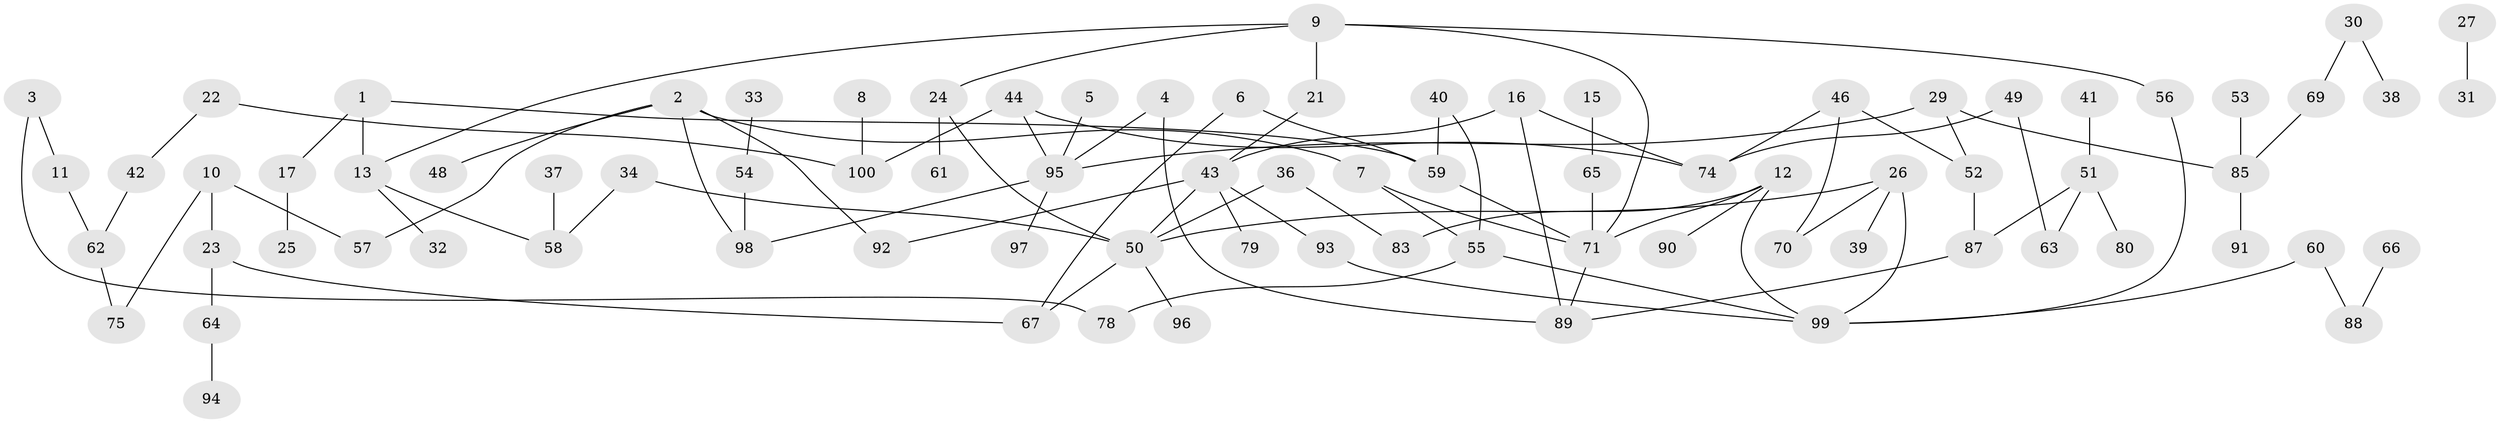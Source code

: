 // original degree distribution, {3: 0.21428571428571427, 2: 0.3, 4: 0.07857142857142857, 1: 0.24285714285714285, 0: 0.12142857142857143, 5: 0.014285714285714285, 6: 0.02857142857142857}
// Generated by graph-tools (version 1.1) at 2025/48/03/04/25 22:48:16]
// undirected, 83 vertices, 102 edges
graph export_dot {
  node [color=gray90,style=filled];
  1;
  2;
  3;
  4;
  5;
  6;
  7;
  8;
  9;
  10;
  11;
  12;
  13;
  15;
  16;
  17;
  21;
  22;
  23;
  24;
  25;
  26;
  27;
  29;
  30;
  31;
  32;
  33;
  34;
  36;
  37;
  38;
  39;
  40;
  41;
  42;
  43;
  44;
  46;
  48;
  49;
  50;
  51;
  52;
  53;
  54;
  55;
  56;
  57;
  58;
  59;
  60;
  61;
  62;
  63;
  64;
  65;
  66;
  67;
  69;
  70;
  71;
  74;
  75;
  78;
  79;
  80;
  83;
  85;
  87;
  88;
  89;
  90;
  91;
  92;
  93;
  94;
  95;
  96;
  97;
  98;
  99;
  100;
  1 -- 13 [weight=1.0];
  1 -- 17 [weight=1.0];
  1 -- 59 [weight=1.0];
  2 -- 7 [weight=1.0];
  2 -- 48 [weight=1.0];
  2 -- 57 [weight=1.0];
  2 -- 92 [weight=1.0];
  2 -- 98 [weight=1.0];
  3 -- 11 [weight=1.0];
  3 -- 78 [weight=1.0];
  4 -- 89 [weight=1.0];
  4 -- 95 [weight=1.0];
  5 -- 95 [weight=1.0];
  6 -- 59 [weight=1.0];
  6 -- 67 [weight=1.0];
  7 -- 55 [weight=1.0];
  7 -- 71 [weight=1.0];
  8 -- 100 [weight=1.0];
  9 -- 13 [weight=1.0];
  9 -- 21 [weight=1.0];
  9 -- 24 [weight=1.0];
  9 -- 56 [weight=1.0];
  9 -- 71 [weight=1.0];
  10 -- 23 [weight=1.0];
  10 -- 57 [weight=1.0];
  10 -- 75 [weight=1.0];
  11 -- 62 [weight=1.0];
  12 -- 71 [weight=1.0];
  12 -- 83 [weight=1.0];
  12 -- 90 [weight=1.0];
  12 -- 99 [weight=1.0];
  13 -- 32 [weight=1.0];
  13 -- 58 [weight=1.0];
  15 -- 65 [weight=1.0];
  16 -- 43 [weight=1.0];
  16 -- 74 [weight=1.0];
  16 -- 89 [weight=1.0];
  17 -- 25 [weight=1.0];
  21 -- 43 [weight=1.0];
  22 -- 42 [weight=1.0];
  22 -- 100 [weight=1.0];
  23 -- 64 [weight=1.0];
  23 -- 67 [weight=1.0];
  24 -- 50 [weight=1.0];
  24 -- 61 [weight=1.0];
  26 -- 39 [weight=1.0];
  26 -- 50 [weight=1.0];
  26 -- 70 [weight=1.0];
  26 -- 99 [weight=1.0];
  27 -- 31 [weight=1.0];
  29 -- 52 [weight=1.0];
  29 -- 85 [weight=1.0];
  29 -- 95 [weight=1.0];
  30 -- 38 [weight=1.0];
  30 -- 69 [weight=1.0];
  33 -- 54 [weight=1.0];
  34 -- 50 [weight=1.0];
  34 -- 58 [weight=1.0];
  36 -- 50 [weight=1.0];
  36 -- 83 [weight=1.0];
  37 -- 58 [weight=1.0];
  40 -- 55 [weight=1.0];
  40 -- 59 [weight=1.0];
  41 -- 51 [weight=1.0];
  42 -- 62 [weight=1.0];
  43 -- 50 [weight=1.0];
  43 -- 79 [weight=1.0];
  43 -- 92 [weight=1.0];
  43 -- 93 [weight=1.0];
  44 -- 74 [weight=1.0];
  44 -- 95 [weight=1.0];
  44 -- 100 [weight=1.0];
  46 -- 52 [weight=1.0];
  46 -- 70 [weight=1.0];
  46 -- 74 [weight=1.0];
  49 -- 63 [weight=1.0];
  49 -- 74 [weight=1.0];
  50 -- 67 [weight=1.0];
  50 -- 96 [weight=1.0];
  51 -- 63 [weight=1.0];
  51 -- 80 [weight=1.0];
  51 -- 87 [weight=1.0];
  52 -- 87 [weight=1.0];
  53 -- 85 [weight=1.0];
  54 -- 98 [weight=1.0];
  55 -- 78 [weight=1.0];
  55 -- 99 [weight=1.0];
  56 -- 99 [weight=1.0];
  59 -- 71 [weight=1.0];
  60 -- 88 [weight=1.0];
  60 -- 99 [weight=1.0];
  62 -- 75 [weight=1.0];
  64 -- 94 [weight=1.0];
  65 -- 71 [weight=1.0];
  66 -- 88 [weight=1.0];
  69 -- 85 [weight=1.0];
  71 -- 89 [weight=1.0];
  85 -- 91 [weight=1.0];
  87 -- 89 [weight=1.0];
  93 -- 99 [weight=1.0];
  95 -- 97 [weight=1.0];
  95 -- 98 [weight=1.0];
}
